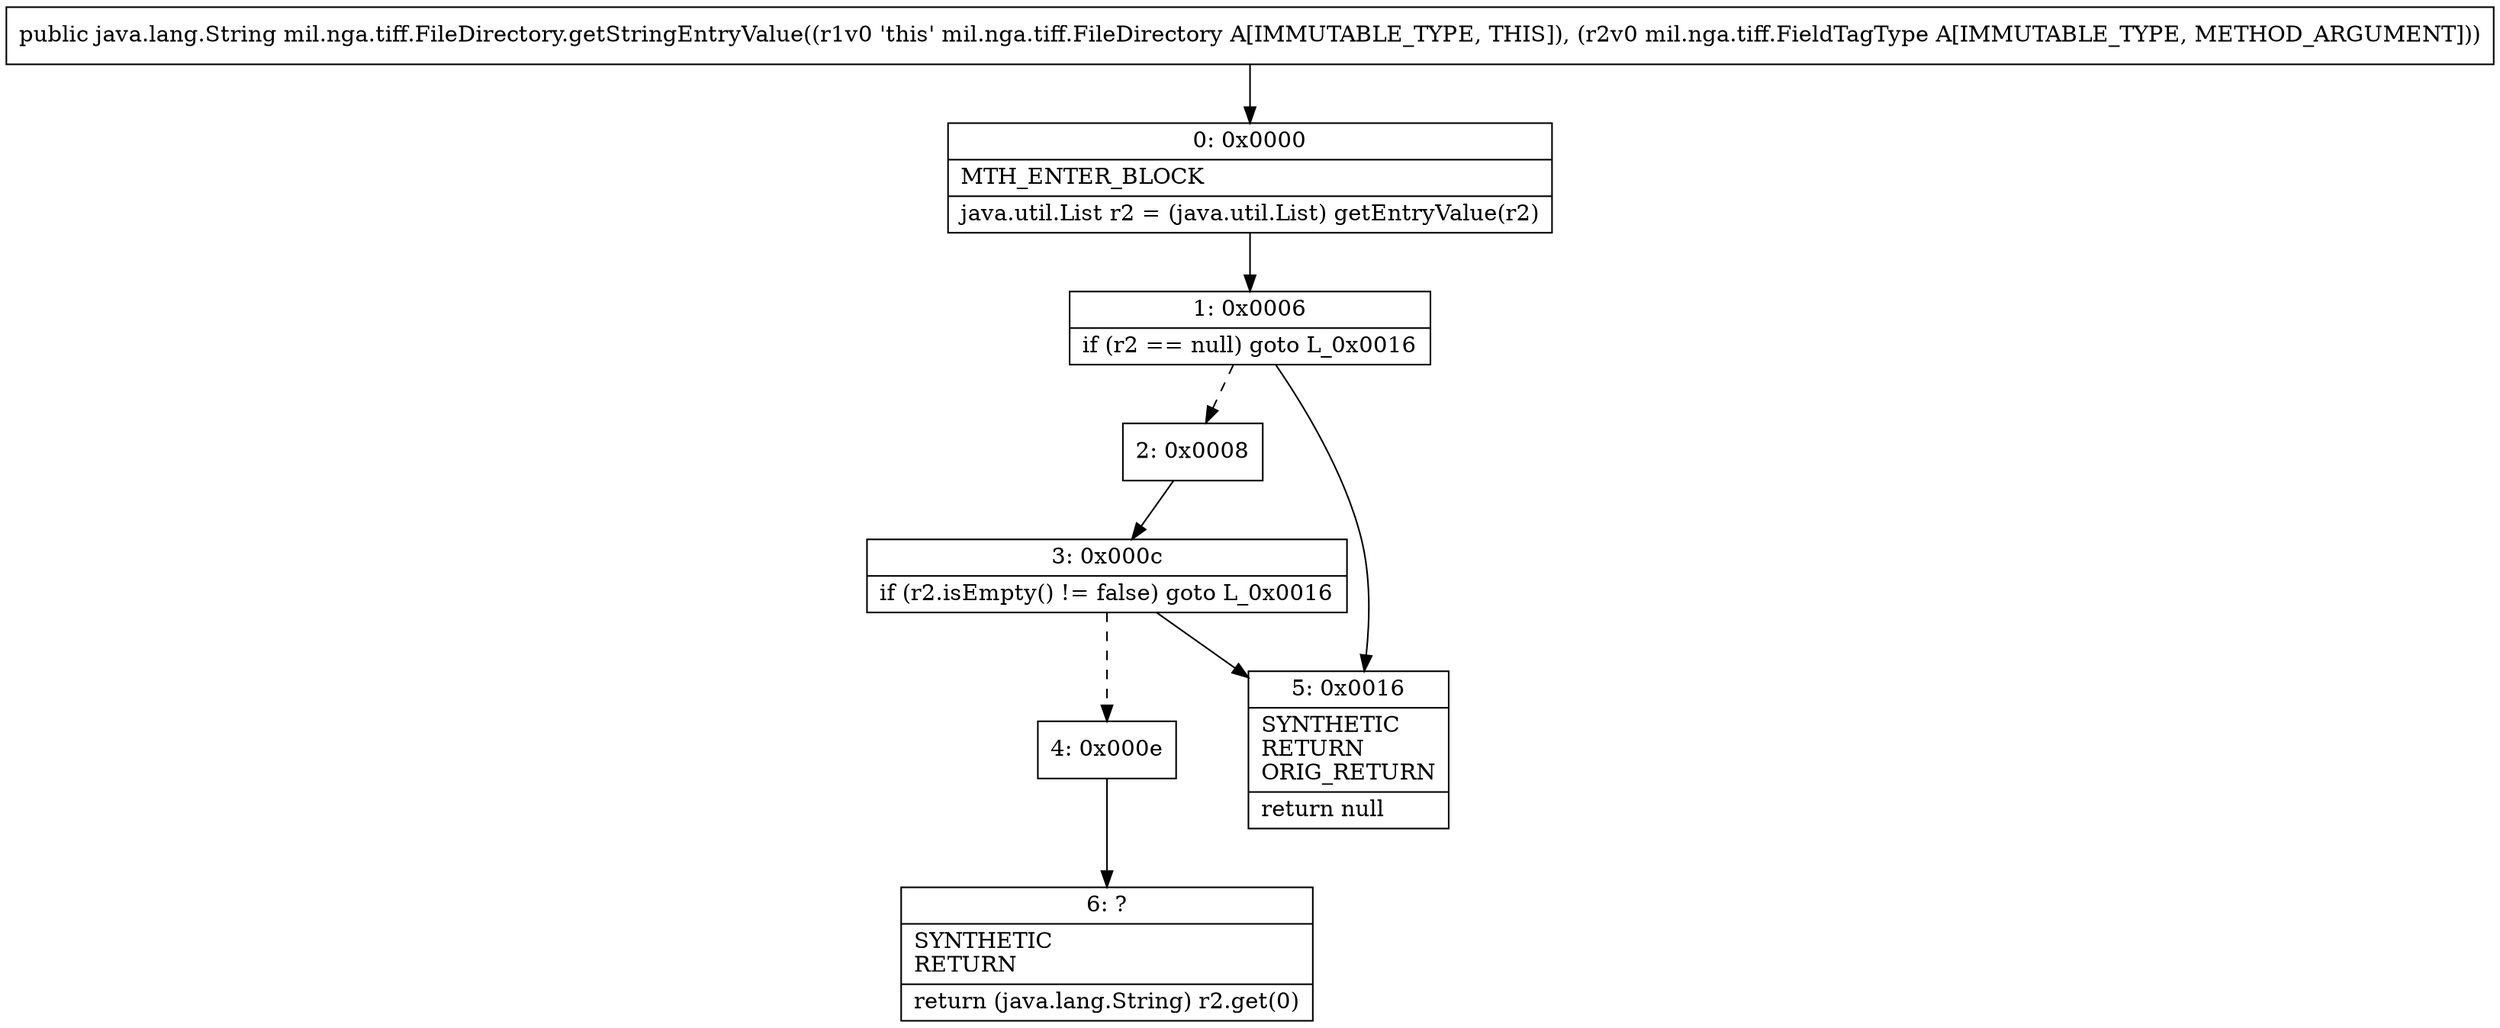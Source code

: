 digraph "CFG formil.nga.tiff.FileDirectory.getStringEntryValue(Lmil\/nga\/tiff\/FieldTagType;)Ljava\/lang\/String;" {
Node_0 [shape=record,label="{0\:\ 0x0000|MTH_ENTER_BLOCK\l|java.util.List r2 = (java.util.List) getEntryValue(r2)\l}"];
Node_1 [shape=record,label="{1\:\ 0x0006|if (r2 == null) goto L_0x0016\l}"];
Node_2 [shape=record,label="{2\:\ 0x0008}"];
Node_3 [shape=record,label="{3\:\ 0x000c|if (r2.isEmpty() != false) goto L_0x0016\l}"];
Node_4 [shape=record,label="{4\:\ 0x000e}"];
Node_5 [shape=record,label="{5\:\ 0x0016|SYNTHETIC\lRETURN\lORIG_RETURN\l|return null\l}"];
Node_6 [shape=record,label="{6\:\ ?|SYNTHETIC\lRETURN\l|return (java.lang.String) r2.get(0)\l}"];
MethodNode[shape=record,label="{public java.lang.String mil.nga.tiff.FileDirectory.getStringEntryValue((r1v0 'this' mil.nga.tiff.FileDirectory A[IMMUTABLE_TYPE, THIS]), (r2v0 mil.nga.tiff.FieldTagType A[IMMUTABLE_TYPE, METHOD_ARGUMENT])) }"];
MethodNode -> Node_0;
Node_0 -> Node_1;
Node_1 -> Node_2[style=dashed];
Node_1 -> Node_5;
Node_2 -> Node_3;
Node_3 -> Node_4[style=dashed];
Node_3 -> Node_5;
Node_4 -> Node_6;
}

